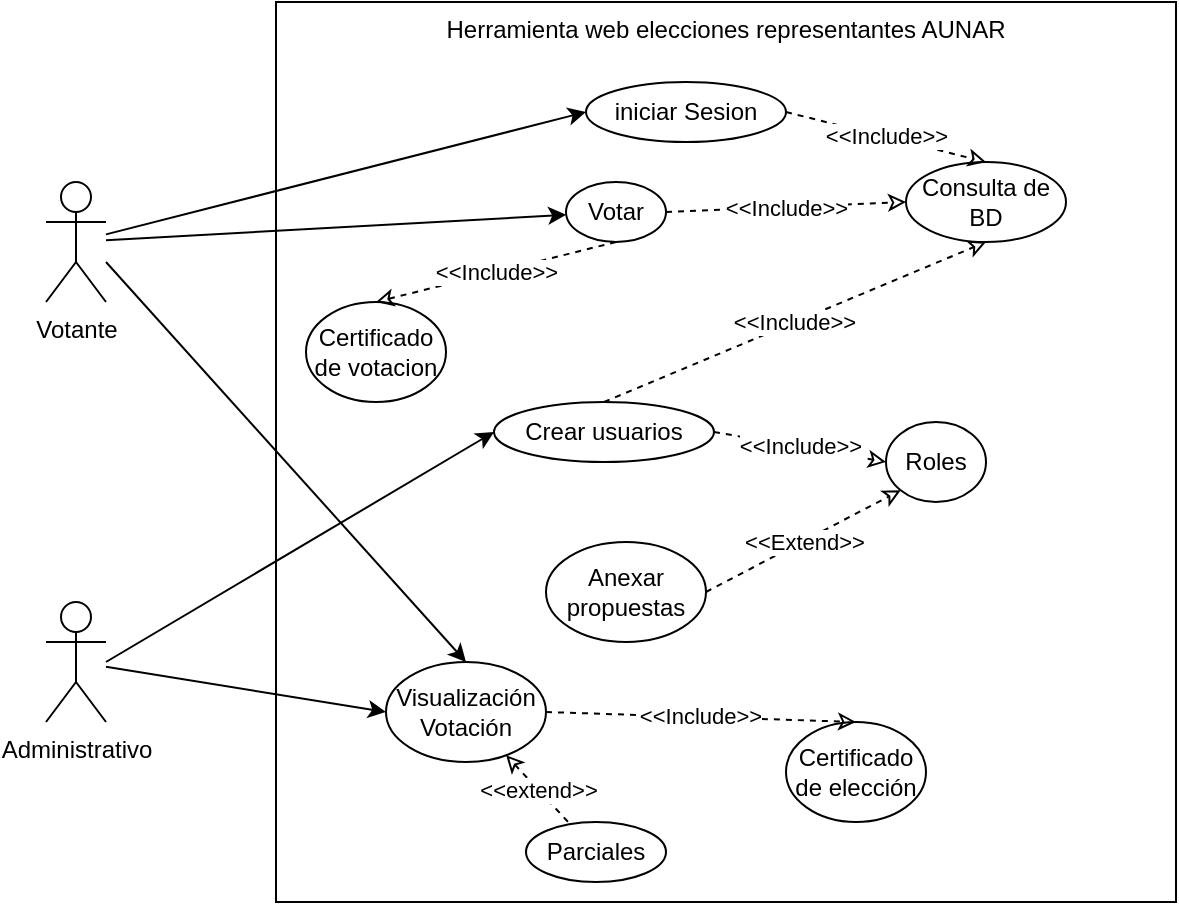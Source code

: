 <mxfile version="21.2.1" type="github">
  <diagram name="Página-1" id="nF9q8uSb3uDOoAcxjkld">
    <mxGraphModel dx="1434" dy="1965" grid="1" gridSize="10" guides="1" tooltips="1" connect="1" arrows="1" fold="1" page="1" pageScale="1" pageWidth="827" pageHeight="1169" math="0" shadow="0">
      <root>
        <mxCell id="0" />
        <mxCell id="1" parent="0" />
        <mxCell id="91hnETYedU-Af16TGSah-1" value="Administrativo" style="shape=umlActor;verticalLabelPosition=bottom;verticalAlign=top;html=1;outlineConnect=0;" parent="1" vertex="1">
          <mxGeometry x="190" y="290" width="30" height="60" as="geometry" />
        </mxCell>
        <mxCell id="91hnETYedU-Af16TGSah-4" value="Herramienta web elecciones representantes AUNAR" style="whiteSpace=wrap;html=1;aspect=fixed;horizontal=1;verticalAlign=top;" parent="1" vertex="1">
          <mxGeometry x="305" y="-10" width="450" height="450" as="geometry" />
        </mxCell>
        <mxCell id="DrtQHZwlrbYFRYSP9bs7-12" value="" style="rounded=0;orthogonalLoop=1;jettySize=auto;html=1;" parent="1" source="91hnETYedU-Af16TGSah-5" target="91hnETYedU-Af16TGSah-15" edge="1">
          <mxGeometry relative="1" as="geometry" />
        </mxCell>
        <mxCell id="91hnETYedU-Af16TGSah-5" value="Votante" style="shape=umlActor;verticalLabelPosition=bottom;verticalAlign=top;html=1;outlineConnect=0;" parent="1" vertex="1">
          <mxGeometry x="190" y="80" width="30" height="60" as="geometry" />
        </mxCell>
        <mxCell id="91hnETYedU-Af16TGSah-14" value="Crear usuarios" style="ellipse;whiteSpace=wrap;html=1;" parent="1" vertex="1">
          <mxGeometry x="414" y="190" width="110" height="30" as="geometry" />
        </mxCell>
        <mxCell id="91hnETYedU-Af16TGSah-15" value="Votar" style="ellipse;whiteSpace=wrap;html=1;" parent="1" vertex="1">
          <mxGeometry x="450" y="80" width="50" height="30" as="geometry" />
        </mxCell>
        <mxCell id="91hnETYedU-Af16TGSah-16" value="Certificado de votacion" style="ellipse;whiteSpace=wrap;html=1;" parent="1" vertex="1">
          <mxGeometry x="320" y="140" width="70" height="50" as="geometry" />
        </mxCell>
        <mxCell id="91hnETYedU-Af16TGSah-19" value="Consulta de BD" style="ellipse;whiteSpace=wrap;html=1;" parent="1" vertex="1">
          <mxGeometry x="620" y="70" width="80" height="40" as="geometry" />
        </mxCell>
        <mxCell id="91hnETYedU-Af16TGSah-21" value="Anexar propuestas" style="ellipse;whiteSpace=wrap;html=1;" parent="1" vertex="1">
          <mxGeometry x="440" y="260" width="80" height="50" as="geometry" />
        </mxCell>
        <mxCell id="91hnETYedU-Af16TGSah-25" value="Roles" style="ellipse;whiteSpace=wrap;html=1;" parent="1" vertex="1">
          <mxGeometry x="610" y="200" width="50" height="40" as="geometry" />
        </mxCell>
        <mxCell id="91hnETYedU-Af16TGSah-28" value="iniciar Sesion" style="ellipse;whiteSpace=wrap;html=1;" parent="1" vertex="1">
          <mxGeometry x="460" y="30" width="100" height="30" as="geometry" />
        </mxCell>
        <mxCell id="91hnETYedU-Af16TGSah-29" value="&amp;lt;&amp;lt;Include&amp;gt;&amp;gt;" style="endArrow=classic;dashed=1;html=1;rounded=0;exitX=1;exitY=0.5;exitDx=0;exitDy=0;entryX=0.5;entryY=0;entryDx=0;entryDy=0;endFill=0;" parent="1" source="91hnETYedU-Af16TGSah-28" target="91hnETYedU-Af16TGSah-19" edge="1">
          <mxGeometry width="50" height="50" relative="1" as="geometry">
            <mxPoint x="540" y="210" as="sourcePoint" />
            <mxPoint x="590" y="160" as="targetPoint" />
            <Array as="points" />
          </mxGeometry>
        </mxCell>
        <mxCell id="w4VOvvT0TBt9DI_P5cnm-1" value="&amp;lt;&amp;lt;Include&amp;gt;&amp;gt;" style="endArrow=classic;dashed=1;html=1;rounded=0;exitX=0.5;exitY=0;exitDx=0;exitDy=0;entryX=0.5;entryY=1;entryDx=0;entryDy=0;endFill=0;" parent="1" source="91hnETYedU-Af16TGSah-14" target="91hnETYedU-Af16TGSah-19" edge="1">
          <mxGeometry width="50" height="50" relative="1" as="geometry">
            <mxPoint x="595" y="100" as="sourcePoint" />
            <mxPoint x="625" y="150" as="targetPoint" />
            <Array as="points" />
          </mxGeometry>
        </mxCell>
        <mxCell id="DrtQHZwlrbYFRYSP9bs7-4" value="&amp;lt;&amp;lt;Include&amp;gt;&amp;gt;" style="endArrow=classic;dashed=1;html=1;rounded=0;exitX=1;exitY=0.5;exitDx=0;exitDy=0;entryX=0;entryY=0.5;entryDx=0;entryDy=0;endFill=0;" parent="1" source="91hnETYedU-Af16TGSah-15" target="91hnETYedU-Af16TGSah-19" edge="1">
          <mxGeometry width="50" height="50" relative="1" as="geometry">
            <mxPoint x="570" y="55" as="sourcePoint" />
            <mxPoint x="670" y="80" as="targetPoint" />
            <Array as="points" />
          </mxGeometry>
        </mxCell>
        <mxCell id="DrtQHZwlrbYFRYSP9bs7-5" value="&amp;lt;&amp;lt;Include&amp;gt;&amp;gt;" style="endArrow=classic;dashed=1;html=1;rounded=0;exitX=0.5;exitY=1;exitDx=0;exitDy=0;entryX=0.5;entryY=0;entryDx=0;entryDy=0;endFill=0;" parent="1" source="91hnETYedU-Af16TGSah-15" target="91hnETYedU-Af16TGSah-16" edge="1">
          <mxGeometry width="50" height="50" relative="1" as="geometry">
            <mxPoint x="510" y="105" as="sourcePoint" />
            <mxPoint x="630" y="100" as="targetPoint" />
            <Array as="points" />
          </mxGeometry>
        </mxCell>
        <mxCell id="DrtQHZwlrbYFRYSP9bs7-6" value="&amp;lt;&amp;lt;Include&amp;gt;&amp;gt;" style="endArrow=classic;dashed=1;html=1;rounded=0;exitX=1;exitY=0.5;exitDx=0;exitDy=0;entryX=0;entryY=0.5;entryDx=0;entryDy=0;endFill=0;" parent="1" source="91hnETYedU-Af16TGSah-14" target="91hnETYedU-Af16TGSah-25" edge="1">
          <mxGeometry width="50" height="50" relative="1" as="geometry">
            <mxPoint x="479" y="200" as="sourcePoint" />
            <mxPoint x="670" y="120" as="targetPoint" />
            <Array as="points" />
          </mxGeometry>
        </mxCell>
        <mxCell id="DrtQHZwlrbYFRYSP9bs7-7" value="&amp;lt;&amp;lt;Extend&amp;gt;&amp;gt;" style="endArrow=classic;dashed=1;html=1;rounded=0;exitX=1;exitY=0.5;exitDx=0;exitDy=0;entryX=0;entryY=1;entryDx=0;entryDy=0;endFill=0;startArrow=none;startFill=0;" parent="1" source="91hnETYedU-Af16TGSah-21" edge="1" target="91hnETYedU-Af16TGSah-25">
          <mxGeometry width="50" height="50" relative="1" as="geometry">
            <mxPoint x="534" y="215" as="sourcePoint" />
            <mxPoint x="620" y="230" as="targetPoint" />
            <Array as="points" />
          </mxGeometry>
        </mxCell>
        <mxCell id="DrtQHZwlrbYFRYSP9bs7-8" value="Visualización Votación" style="ellipse;whiteSpace=wrap;html=1;" parent="1" vertex="1">
          <mxGeometry x="360" y="320" width="80" height="50" as="geometry" />
        </mxCell>
        <mxCell id="DrtQHZwlrbYFRYSP9bs7-9" value="Parciales" style="ellipse;whiteSpace=wrap;html=1;" parent="1" vertex="1">
          <mxGeometry x="430" y="400" width="70" height="30" as="geometry" />
        </mxCell>
        <mxCell id="DrtQHZwlrbYFRYSP9bs7-10" value="Certificado de elección" style="ellipse;whiteSpace=wrap;html=1;" parent="1" vertex="1">
          <mxGeometry x="560" y="350" width="70" height="50" as="geometry" />
        </mxCell>
        <mxCell id="DrtQHZwlrbYFRYSP9bs7-13" value="" style="rounded=0;orthogonalLoop=1;jettySize=auto;html=1;entryX=0;entryY=0.5;entryDx=0;entryDy=0;" parent="1" source="91hnETYedU-Af16TGSah-5" target="91hnETYedU-Af16TGSah-28" edge="1">
          <mxGeometry relative="1" as="geometry">
            <mxPoint x="230" y="126" as="sourcePoint" />
            <mxPoint x="334" y="164" as="targetPoint" />
          </mxGeometry>
        </mxCell>
        <mxCell id="DrtQHZwlrbYFRYSP9bs7-14" value="" style="rounded=0;orthogonalLoop=1;jettySize=auto;html=1;entryX=0.5;entryY=0;entryDx=0;entryDy=0;" parent="1" target="DrtQHZwlrbYFRYSP9bs7-8" edge="1">
          <mxGeometry relative="1" as="geometry">
            <mxPoint x="220" y="120" as="sourcePoint" />
            <mxPoint x="334" y="164" as="targetPoint" />
          </mxGeometry>
        </mxCell>
        <mxCell id="DrtQHZwlrbYFRYSP9bs7-15" value="" style="rounded=0;orthogonalLoop=1;jettySize=auto;html=1;entryX=0;entryY=0.5;entryDx=0;entryDy=0;" parent="1" target="91hnETYedU-Af16TGSah-14" edge="1">
          <mxGeometry relative="1" as="geometry">
            <mxPoint x="220" y="320" as="sourcePoint" />
            <mxPoint x="410" y="330" as="targetPoint" />
          </mxGeometry>
        </mxCell>
        <mxCell id="DrtQHZwlrbYFRYSP9bs7-16" value="" style="rounded=0;orthogonalLoop=1;jettySize=auto;html=1;entryX=0;entryY=0.5;entryDx=0;entryDy=0;" parent="1" source="91hnETYedU-Af16TGSah-1" target="DrtQHZwlrbYFRYSP9bs7-8" edge="1">
          <mxGeometry relative="1" as="geometry">
            <mxPoint x="223" y="306" as="sourcePoint" />
            <mxPoint x="424" y="215" as="targetPoint" />
          </mxGeometry>
        </mxCell>
        <mxCell id="DrtQHZwlrbYFRYSP9bs7-17" value="&amp;lt;&amp;lt;extend&amp;gt;&amp;gt;" style="endArrow=none;dashed=1;html=1;rounded=0;endFill=0;startArrow=classic;startFill=0;" parent="1" source="DrtQHZwlrbYFRYSP9bs7-8" target="DrtQHZwlrbYFRYSP9bs7-9" edge="1">
          <mxGeometry width="50" height="50" relative="1" as="geometry">
            <mxPoint x="530" y="295" as="sourcePoint" />
            <mxPoint x="630" y="240" as="targetPoint" />
            <Array as="points" />
          </mxGeometry>
        </mxCell>
        <mxCell id="DrtQHZwlrbYFRYSP9bs7-18" value="&amp;lt;&amp;lt;Include&amp;gt;&amp;gt;" style="endArrow=classic;dashed=1;html=1;rounded=0;endFill=0;entryX=0.5;entryY=0;entryDx=0;entryDy=0;exitX=1;exitY=0.5;exitDx=0;exitDy=0;" parent="1" source="DrtQHZwlrbYFRYSP9bs7-8" target="DrtQHZwlrbYFRYSP9bs7-10" edge="1">
          <mxGeometry width="50" height="50" relative="1" as="geometry">
            <mxPoint x="430" y="377" as="sourcePoint" />
            <mxPoint x="462" y="411" as="targetPoint" />
            <Array as="points" />
          </mxGeometry>
        </mxCell>
      </root>
    </mxGraphModel>
  </diagram>
</mxfile>
